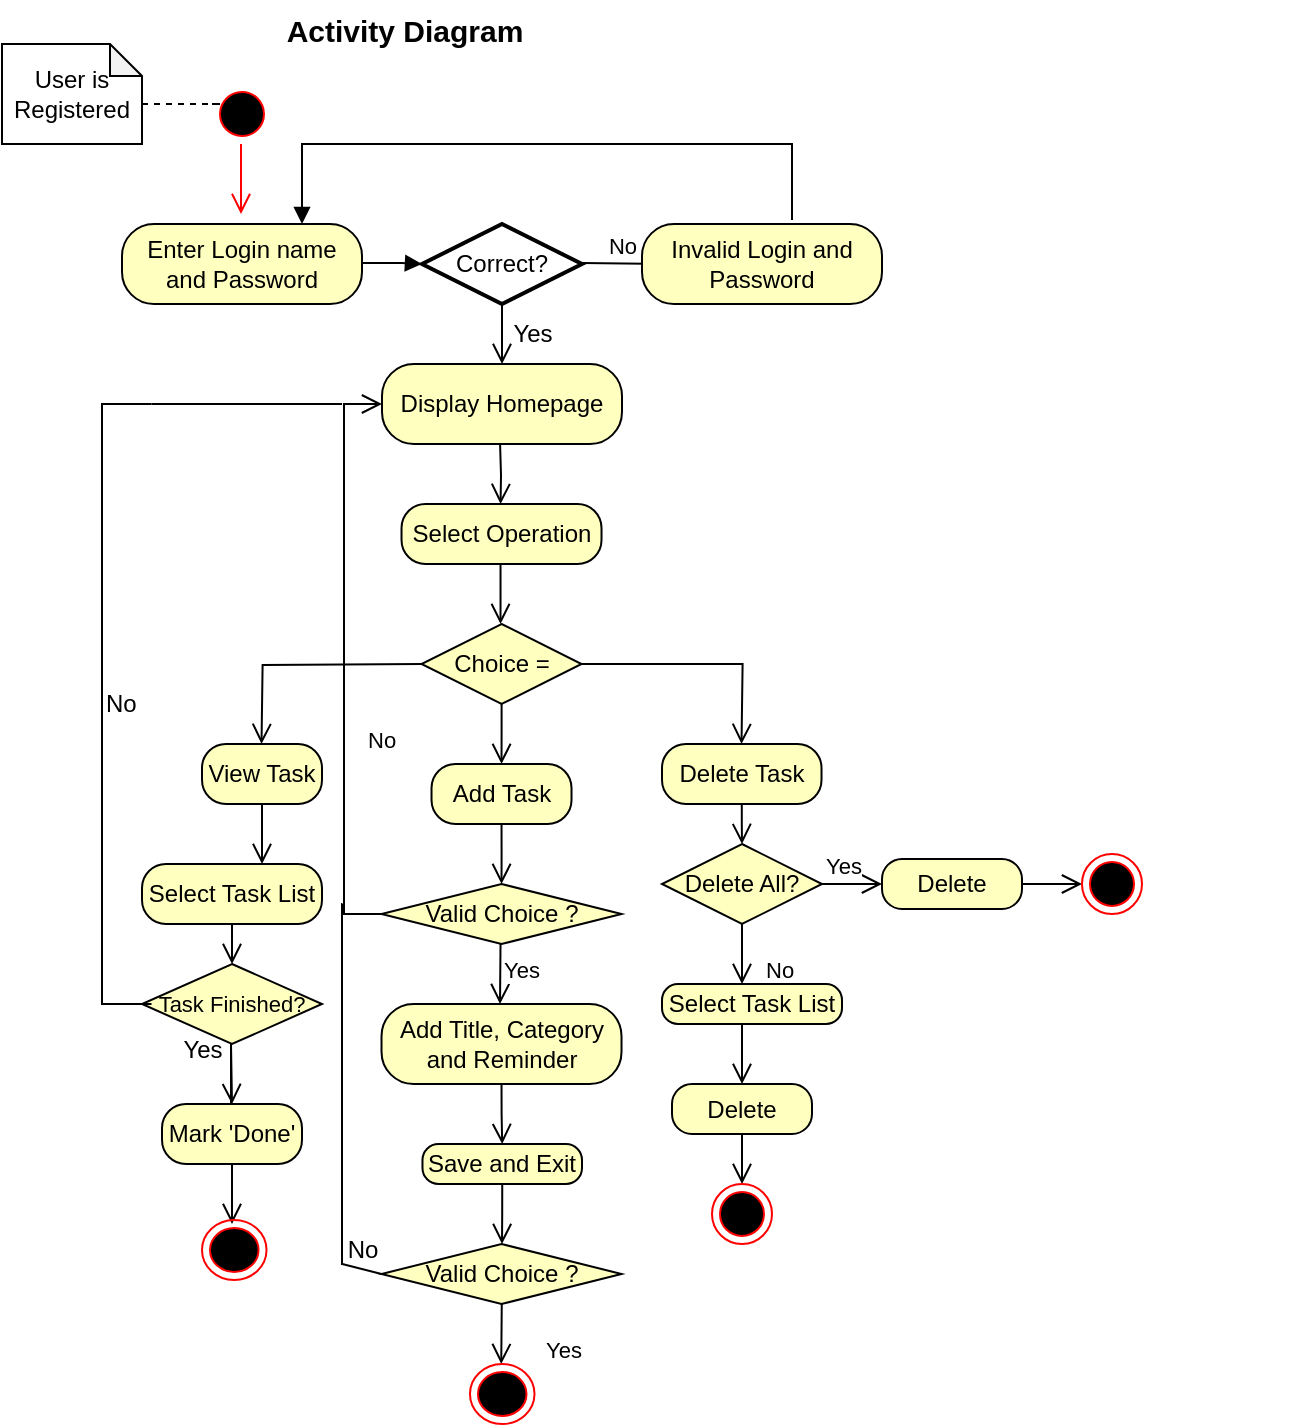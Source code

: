 <mxfile version="24.4.0" type="device">
  <diagram name="Page-1" id="MyRt2kCPiJxnE4H2lcWu">
    <mxGraphModel dx="880" dy="434" grid="1" gridSize="10" guides="1" tooltips="1" connect="1" arrows="1" fold="1" page="1" pageScale="1" pageWidth="850" pageHeight="1100" math="0" shadow="0">
      <root>
        <mxCell id="0" />
        <mxCell id="1" parent="0" />
        <mxCell id="u_Vef5cdJ50csXsu3VkG-1" value="User is Registered" style="shape=note;whiteSpace=wrap;html=1;backgroundOutline=1;darkOpacity=0.05;size=16;" vertex="1" parent="1">
          <mxGeometry x="30" y="40" width="70" height="50" as="geometry" />
        </mxCell>
        <mxCell id="u_Vef5cdJ50csXsu3VkG-7" value="" style="endArrow=none;dashed=1;html=1;rounded=0;" edge="1" parent="1">
          <mxGeometry width="50" height="50" relative="1" as="geometry">
            <mxPoint x="100" y="70" as="sourcePoint" />
            <mxPoint x="130" y="70" as="targetPoint" />
            <Array as="points">
              <mxPoint x="140" y="70" />
            </Array>
          </mxGeometry>
        </mxCell>
        <mxCell id="u_Vef5cdJ50csXsu3VkG-8" value="Enter Login name and Password" style="rounded=1;whiteSpace=wrap;html=1;arcSize=40;fontColor=#000000;fillColor=#ffffc0;strokeColor=#000000;" vertex="1" parent="1">
          <mxGeometry x="90" y="130" width="120" height="40" as="geometry" />
        </mxCell>
        <mxCell id="u_Vef5cdJ50csXsu3VkG-13" value="" style="edgeStyle=orthogonalEdgeStyle;html=1;verticalAlign=bottom;endArrow=open;endSize=8;strokeColor=#ff0000;rounded=0;" edge="1" source="u_Vef5cdJ50csXsu3VkG-12" parent="1">
          <mxGeometry relative="1" as="geometry">
            <mxPoint x="149.5" y="125" as="targetPoint" />
            <mxPoint x="149.5" y="80" as="sourcePoint" />
            <Array as="points" />
          </mxGeometry>
        </mxCell>
        <mxCell id="u_Vef5cdJ50csXsu3VkG-12" value="" style="ellipse;html=1;shape=startState;fillColor=#000000;strokeColor=#ff0000;" vertex="1" parent="1">
          <mxGeometry x="135" y="60" width="30" height="30" as="geometry" />
        </mxCell>
        <mxCell id="u_Vef5cdJ50csXsu3VkG-15" value="" style="html=1;verticalAlign=bottom;endArrow=block;curved=0;rounded=0;" edge="1" parent="1">
          <mxGeometry width="80" relative="1" as="geometry">
            <mxPoint x="210" y="149.5" as="sourcePoint" />
            <mxPoint x="240" y="150" as="targetPoint" />
            <Array as="points">
              <mxPoint x="230" y="149.5" />
            </Array>
          </mxGeometry>
        </mxCell>
        <mxCell id="u_Vef5cdJ50csXsu3VkG-16" value="Correct?" style="strokeWidth=2;html=1;shape=mxgraph.flowchart.decision;whiteSpace=wrap;" vertex="1" parent="1">
          <mxGeometry x="240" y="130" width="80" height="40" as="geometry" />
        </mxCell>
        <mxCell id="u_Vef5cdJ50csXsu3VkG-17" value="No" style="html=1;verticalAlign=bottom;endArrow=block;curved=0;rounded=0;" edge="1" parent="1">
          <mxGeometry width="80" relative="1" as="geometry">
            <mxPoint x="320" y="149.5" as="sourcePoint" />
            <mxPoint x="360" y="150" as="targetPoint" />
          </mxGeometry>
        </mxCell>
        <mxCell id="u_Vef5cdJ50csXsu3VkG-20" value="Invalid Login and Password" style="rounded=1;whiteSpace=wrap;html=1;arcSize=40;fontColor=#000000;fillColor=#ffffc0;strokeColor=#000000;" vertex="1" parent="1">
          <mxGeometry x="350" y="130" width="120" height="40" as="geometry" />
        </mxCell>
        <mxCell id="u_Vef5cdJ50csXsu3VkG-26" value="" style="html=1;verticalAlign=bottom;endArrow=block;curved=0;rounded=0;exitX=0.625;exitY=-0.05;exitDx=0;exitDy=0;exitPerimeter=0;entryX=0.75;entryY=0;entryDx=0;entryDy=0;" edge="1" parent="1" source="u_Vef5cdJ50csXsu3VkG-20" target="u_Vef5cdJ50csXsu3VkG-8">
          <mxGeometry width="80" relative="1" as="geometry">
            <mxPoint x="429.96" y="110" as="sourcePoint" />
            <mxPoint x="210" y="120" as="targetPoint" />
            <Array as="points">
              <mxPoint x="425" y="90" />
              <mxPoint x="210" y="90" />
              <mxPoint x="180" y="90" />
            </Array>
          </mxGeometry>
        </mxCell>
        <mxCell id="u_Vef5cdJ50csXsu3VkG-30" style="edgeStyle=orthogonalEdgeStyle;rounded=0;orthogonalLoop=1;jettySize=auto;html=1;exitX=0.5;exitY=1;exitDx=0;exitDy=0;" edge="1" parent="1">
          <mxGeometry relative="1" as="geometry">
            <mxPoint x="670" y="260" as="sourcePoint" />
            <mxPoint x="670" y="260" as="targetPoint" />
          </mxGeometry>
        </mxCell>
        <mxCell id="u_Vef5cdJ50csXsu3VkG-48" style="edgeStyle=orthogonalEdgeStyle;rounded=0;orthogonalLoop=1;jettySize=auto;html=1;exitX=0.5;exitY=1;exitDx=0;exitDy=0;" edge="1" parent="1" source="u_Vef5cdJ50csXsu3VkG-32">
          <mxGeometry relative="1" as="geometry">
            <mxPoint x="279.76" y="300" as="targetPoint" />
          </mxGeometry>
        </mxCell>
        <mxCell id="u_Vef5cdJ50csXsu3VkG-34" value="Choice =" style="rhombus;whiteSpace=wrap;html=1;fontColor=#000000;fillColor=#ffffc0;strokeColor=#000000;" vertex="1" parent="1">
          <mxGeometry x="239.76" y="330" width="80" height="40" as="geometry" />
        </mxCell>
        <mxCell id="u_Vef5cdJ50csXsu3VkG-35" value="" style="edgeStyle=orthogonalEdgeStyle;html=1;align=left;verticalAlign=bottom;endArrow=open;endSize=8;strokeColor=#000000;rounded=0;" edge="1" source="u_Vef5cdJ50csXsu3VkG-34" parent="1">
          <mxGeometry x="-1" relative="1" as="geometry">
            <mxPoint x="399.76" y="390" as="targetPoint" />
          </mxGeometry>
        </mxCell>
        <mxCell id="u_Vef5cdJ50csXsu3VkG-36" value="" style="edgeStyle=orthogonalEdgeStyle;html=1;align=left;verticalAlign=top;endArrow=open;endSize=8;strokeColor=#000000;rounded=0;" edge="1" source="u_Vef5cdJ50csXsu3VkG-34" parent="1">
          <mxGeometry x="-1" relative="1" as="geometry">
            <mxPoint x="279.76" y="400" as="targetPoint" />
          </mxGeometry>
        </mxCell>
        <mxCell id="u_Vef5cdJ50csXsu3VkG-37" value="" style="edgeStyle=orthogonalEdgeStyle;html=1;align=left;verticalAlign=bottom;endArrow=open;endSize=8;strokeColor=#000000;rounded=0;" edge="1" parent="1">
          <mxGeometry x="-1" relative="1" as="geometry">
            <mxPoint x="159.76" y="390" as="targetPoint" />
            <mxPoint x="239.76" y="350" as="sourcePoint" />
          </mxGeometry>
        </mxCell>
        <mxCell id="u_Vef5cdJ50csXsu3VkG-38" value="Add Task" style="rounded=1;whiteSpace=wrap;html=1;arcSize=40;fontColor=#000000;fillColor=#ffffc0;strokeColor=#000000;" vertex="1" parent="1">
          <mxGeometry x="244.76" y="400" width="70" height="30" as="geometry" />
        </mxCell>
        <mxCell id="u_Vef5cdJ50csXsu3VkG-39" value="" style="edgeStyle=orthogonalEdgeStyle;html=1;verticalAlign=bottom;endArrow=open;endSize=8;strokeColor=#000000;rounded=0;exitX=0.5;exitY=1;exitDx=0;exitDy=0;" edge="1" source="u_Vef5cdJ50csXsu3VkG-38" parent="1">
          <mxGeometry relative="1" as="geometry">
            <mxPoint x="279.76" y="460" as="targetPoint" />
          </mxGeometry>
        </mxCell>
        <mxCell id="u_Vef5cdJ50csXsu3VkG-40" value="Add Title, Category and Reminder" style="rounded=1;whiteSpace=wrap;html=1;arcSize=40;fontColor=#000000;fillColor=#ffffc0;strokeColor=#000000;" vertex="1" parent="1">
          <mxGeometry x="219.76" y="520" width="120" height="40" as="geometry" />
        </mxCell>
        <mxCell id="u_Vef5cdJ50csXsu3VkG-42" value="Display Homepage" style="rounded=1;whiteSpace=wrap;html=1;arcSize=40;fontColor=#000000;fillColor=#ffffc0;strokeColor=#000000;" vertex="1" parent="1">
          <mxGeometry x="220" y="200" width="120" height="40" as="geometry" />
        </mxCell>
        <mxCell id="u_Vef5cdJ50csXsu3VkG-43" value="" style="edgeStyle=orthogonalEdgeStyle;html=1;verticalAlign=bottom;endArrow=open;endSize=8;strokeColor=#000000;rounded=0;" edge="1" parent="1">
          <mxGeometry relative="1" as="geometry">
            <mxPoint x="279.29" y="270" as="targetPoint" />
            <mxPoint x="279.04" y="240" as="sourcePoint" />
          </mxGeometry>
        </mxCell>
        <mxCell id="u_Vef5cdJ50csXsu3VkG-44" value="" style="edgeStyle=orthogonalEdgeStyle;html=1;verticalAlign=bottom;endArrow=open;endSize=8;strokeColor=#000000;rounded=0;exitX=0.5;exitY=1;exitDx=0;exitDy=0;exitPerimeter=0;" edge="1" parent="1" source="u_Vef5cdJ50csXsu3VkG-16">
          <mxGeometry relative="1" as="geometry">
            <mxPoint x="280" y="200" as="targetPoint" />
            <mxPoint x="279.5" y="180" as="sourcePoint" />
          </mxGeometry>
        </mxCell>
        <mxCell id="u_Vef5cdJ50csXsu3VkG-46" value="Yes" style="text;html=1;align=center;verticalAlign=middle;resizable=0;points=[];autosize=1;strokeColor=none;fillColor=none;" vertex="1" parent="1">
          <mxGeometry x="275" y="170" width="40" height="30" as="geometry" />
        </mxCell>
        <mxCell id="u_Vef5cdJ50csXsu3VkG-49" value="" style="edgeStyle=orthogonalEdgeStyle;html=1;verticalAlign=bottom;endArrow=open;endSize=8;strokeColor=#000000;rounded=0;" edge="1" parent="1" source="u_Vef5cdJ50csXsu3VkG-32">
          <mxGeometry relative="1" as="geometry">
            <mxPoint x="279.26" y="330" as="targetPoint" />
            <mxPoint x="279.26" y="300" as="sourcePoint" />
          </mxGeometry>
        </mxCell>
        <mxCell id="u_Vef5cdJ50csXsu3VkG-51" value="Valid Choice ?" style="rhombus;whiteSpace=wrap;html=1;fontColor=#000000;fillColor=#ffffc0;strokeColor=#000000;" vertex="1" parent="1">
          <mxGeometry x="219.76" y="460" width="120" height="30" as="geometry" />
        </mxCell>
        <mxCell id="u_Vef5cdJ50csXsu3VkG-52" value="No" style="edgeStyle=orthogonalEdgeStyle;html=1;align=left;verticalAlign=bottom;endArrow=open;endSize=8;strokeColor=#000000;rounded=0;entryX=0;entryY=0.5;entryDx=0;entryDy=0;" edge="1" source="u_Vef5cdJ50csXsu3VkG-51" parent="1" target="u_Vef5cdJ50csXsu3VkG-42">
          <mxGeometry x="-0.339" y="-10" relative="1" as="geometry">
            <mxPoint x="200" y="220" as="targetPoint" />
            <Array as="points">
              <mxPoint x="201" y="475" />
              <mxPoint x="201" y="220" />
            </Array>
            <mxPoint as="offset" />
          </mxGeometry>
        </mxCell>
        <mxCell id="u_Vef5cdJ50csXsu3VkG-53" value="Yes" style="edgeStyle=orthogonalEdgeStyle;html=1;align=left;verticalAlign=top;endArrow=open;endSize=8;strokeColor=#000000;rounded=0;" edge="1" parent="1">
          <mxGeometry x="-1" relative="1" as="geometry">
            <mxPoint x="279" y="520" as="targetPoint" />
            <mxPoint x="279.26" y="490" as="sourcePoint" />
            <Array as="points">
              <mxPoint x="280.26" y="490" />
            </Array>
          </mxGeometry>
        </mxCell>
        <mxCell id="u_Vef5cdJ50csXsu3VkG-32" value="Select Operation" style="rounded=1;whiteSpace=wrap;html=1;arcSize=40;fontColor=#000000;fillColor=#ffffc0;strokeColor=#000000;" vertex="1" parent="1">
          <mxGeometry x="229.76" y="270" width="100" height="30" as="geometry" />
        </mxCell>
        <mxCell id="u_Vef5cdJ50csXsu3VkG-59" value="" style="edgeStyle=orthogonalEdgeStyle;html=1;verticalAlign=bottom;endArrow=open;endSize=8;strokeColor=#000000;rounded=0;exitX=0.5;exitY=1;exitDx=0;exitDy=0;" edge="1" source="u_Vef5cdJ50csXsu3VkG-58" parent="1">
          <mxGeometry relative="1" as="geometry">
            <mxPoint x="280" y="640" as="targetPoint" />
          </mxGeometry>
        </mxCell>
        <mxCell id="u_Vef5cdJ50csXsu3VkG-60" value="" style="edgeStyle=orthogonalEdgeStyle;html=1;verticalAlign=bottom;endArrow=open;endSize=8;strokeColor=#000000;rounded=0;exitX=0.5;exitY=1;exitDx=0;exitDy=0;" edge="1" parent="1" source="u_Vef5cdJ50csXsu3VkG-40" target="u_Vef5cdJ50csXsu3VkG-58">
          <mxGeometry relative="1" as="geometry">
            <mxPoint x="280" y="590" as="targetPoint" />
            <mxPoint x="280" y="560" as="sourcePoint" />
          </mxGeometry>
        </mxCell>
        <mxCell id="u_Vef5cdJ50csXsu3VkG-58" value="Save and Exit" style="rounded=1;whiteSpace=wrap;html=1;arcSize=40;fontColor=#000000;fillColor=#ffffc0;strokeColor=#000000;" vertex="1" parent="1">
          <mxGeometry x="240.24" y="590" width="79.76" height="20" as="geometry" />
        </mxCell>
        <mxCell id="u_Vef5cdJ50csXsu3VkG-61" value="Valid Choice ?" style="rhombus;whiteSpace=wrap;html=1;fontColor=#000000;fillColor=#ffffc0;strokeColor=#000000;" vertex="1" parent="1">
          <mxGeometry x="219.76" y="640" width="120" height="30" as="geometry" />
        </mxCell>
        <mxCell id="u_Vef5cdJ50csXsu3VkG-64" value="Yes" style="edgeStyle=orthogonalEdgeStyle;html=1;align=left;verticalAlign=top;endArrow=open;endSize=8;strokeColor=#000000;rounded=0;" edge="1" parent="1">
          <mxGeometry x="-0.345" y="20" relative="1" as="geometry">
            <mxPoint x="279.62" y="700" as="targetPoint" />
            <mxPoint x="279.88" y="670" as="sourcePoint" />
            <Array as="points">
              <mxPoint x="280.88" y="670" />
            </Array>
            <mxPoint as="offset" />
          </mxGeometry>
        </mxCell>
        <mxCell id="u_Vef5cdJ50csXsu3VkG-70" value="" style="strokeWidth=1;html=1;shape=mxgraph.flowchart.annotation_1;align=left;pointerEvents=1;" vertex="1" parent="1">
          <mxGeometry x="200" y="470" width="0.24" height="180" as="geometry" />
        </mxCell>
        <mxCell id="u_Vef5cdJ50csXsu3VkG-71" value="" style="endArrow=none;html=1;rounded=0;entryX=0;entryY=0.5;entryDx=0;entryDy=0;exitX=0.5;exitY=1;exitDx=0;exitDy=0;exitPerimeter=0;" edge="1" parent="1" source="u_Vef5cdJ50csXsu3VkG-70" target="u_Vef5cdJ50csXsu3VkG-61">
          <mxGeometry width="50" height="50" relative="1" as="geometry">
            <mxPoint x="200" y="650" as="sourcePoint" />
            <mxPoint x="250" y="600" as="targetPoint" />
          </mxGeometry>
        </mxCell>
        <mxCell id="u_Vef5cdJ50csXsu3VkG-73" value="" style="ellipse;html=1;shape=endState;fillColor=#000000;strokeColor=#ff0000;" vertex="1" parent="1">
          <mxGeometry x="263.99" y="700" width="32.26" height="30" as="geometry" />
        </mxCell>
        <mxCell id="u_Vef5cdJ50csXsu3VkG-74" value="No" style="text;html=1;align=center;verticalAlign=middle;resizable=0;points=[];autosize=1;strokeColor=none;fillColor=none;" vertex="1" parent="1">
          <mxGeometry x="190" y="628" width="40" height="30" as="geometry" />
        </mxCell>
        <mxCell id="u_Vef5cdJ50csXsu3VkG-75" value="Delete Task" style="rounded=1;whiteSpace=wrap;html=1;arcSize=40;fontColor=#000000;fillColor=#ffffc0;strokeColor=#000000;" vertex="1" parent="1">
          <mxGeometry x="360" y="390" width="79.76" height="30" as="geometry" />
        </mxCell>
        <mxCell id="u_Vef5cdJ50csXsu3VkG-76" value="" style="edgeStyle=orthogonalEdgeStyle;html=1;verticalAlign=bottom;endArrow=open;endSize=8;strokeColor=#000000;rounded=0;" edge="1" source="u_Vef5cdJ50csXsu3VkG-75" parent="1">
          <mxGeometry relative="1" as="geometry">
            <mxPoint x="400" y="440" as="targetPoint" />
          </mxGeometry>
        </mxCell>
        <mxCell id="u_Vef5cdJ50csXsu3VkG-77" value="Delete All?" style="rhombus;whiteSpace=wrap;html=1;fontColor=#000000;fillColor=#ffffc0;strokeColor=#000000;" vertex="1" parent="1">
          <mxGeometry x="360" y="440" width="80" height="40" as="geometry" />
        </mxCell>
        <mxCell id="u_Vef5cdJ50csXsu3VkG-78" value="Yes" style="edgeStyle=orthogonalEdgeStyle;html=1;align=left;verticalAlign=bottom;endArrow=open;endSize=8;strokeColor=#000000;rounded=0;" edge="1" source="u_Vef5cdJ50csXsu3VkG-77" parent="1">
          <mxGeometry x="-1" relative="1" as="geometry">
            <mxPoint x="470" y="460" as="targetPoint" />
          </mxGeometry>
        </mxCell>
        <mxCell id="u_Vef5cdJ50csXsu3VkG-79" value="No" style="edgeStyle=orthogonalEdgeStyle;html=1;align=left;verticalAlign=top;endArrow=open;endSize=8;strokeColor=#000000;rounded=0;" edge="1" source="u_Vef5cdJ50csXsu3VkG-77" parent="1">
          <mxGeometry x="-0.344" y="10" relative="1" as="geometry">
            <mxPoint x="400" y="510" as="targetPoint" />
            <mxPoint as="offset" />
          </mxGeometry>
        </mxCell>
        <mxCell id="u_Vef5cdJ50csXsu3VkG-80" value="Delete" style="rounded=1;whiteSpace=wrap;html=1;arcSize=40;fontColor=#000000;fillColor=#ffffc0;strokeColor=#000000;" vertex="1" parent="1">
          <mxGeometry x="470" y="447.5" width="70" height="25" as="geometry" />
        </mxCell>
        <mxCell id="u_Vef5cdJ50csXsu3VkG-81" value="" style="edgeStyle=orthogonalEdgeStyle;html=1;verticalAlign=bottom;endArrow=open;endSize=8;strokeColor=#000000;rounded=0;exitX=1;exitY=0.5;exitDx=0;exitDy=0;" edge="1" source="u_Vef5cdJ50csXsu3VkG-80" parent="1">
          <mxGeometry relative="1" as="geometry">
            <mxPoint x="570" y="460" as="targetPoint" />
          </mxGeometry>
        </mxCell>
        <mxCell id="u_Vef5cdJ50csXsu3VkG-85" value="" style="ellipse;html=1;shape=endState;fillColor=#000000;strokeColor=#ff0000;" vertex="1" parent="1">
          <mxGeometry x="570" y="445" width="30" height="30" as="geometry" />
        </mxCell>
        <mxCell id="u_Vef5cdJ50csXsu3VkG-86" value="Select Task List" style="rounded=1;whiteSpace=wrap;html=1;arcSize=40;fontColor=#000000;fillColor=#ffffc0;strokeColor=#000000;" vertex="1" parent="1">
          <mxGeometry x="360" y="510" width="90" height="20" as="geometry" />
        </mxCell>
        <mxCell id="u_Vef5cdJ50csXsu3VkG-87" value="" style="edgeStyle=orthogonalEdgeStyle;html=1;verticalAlign=bottom;endArrow=open;endSize=8;strokeColor=#000000;rounded=0;" edge="1" parent="1">
          <mxGeometry relative="1" as="geometry">
            <mxPoint x="400" y="560" as="targetPoint" />
            <mxPoint x="400" y="530" as="sourcePoint" />
            <Array as="points">
              <mxPoint x="400" y="560" />
            </Array>
          </mxGeometry>
        </mxCell>
        <mxCell id="u_Vef5cdJ50csXsu3VkG-88" value="Delete" style="rounded=1;whiteSpace=wrap;html=1;arcSize=40;fontColor=#000000;fillColor=#ffffc0;strokeColor=#000000;" vertex="1" parent="1">
          <mxGeometry x="365" y="560" width="70" height="25" as="geometry" />
        </mxCell>
        <mxCell id="u_Vef5cdJ50csXsu3VkG-93" value="" style="edgeStyle=orthogonalEdgeStyle;html=1;verticalAlign=bottom;endArrow=open;endSize=8;strokeColor=#000000;rounded=0;exitX=0.5;exitY=1;exitDx=0;exitDy=0;" edge="1" parent="1" source="u_Vef5cdJ50csXsu3VkG-88">
          <mxGeometry relative="1" as="geometry">
            <mxPoint x="400" y="610" as="targetPoint" />
            <mxPoint x="429.5" y="608" as="sourcePoint" />
          </mxGeometry>
        </mxCell>
        <mxCell id="u_Vef5cdJ50csXsu3VkG-94" value="" style="ellipse;html=1;shape=endState;fillColor=#000000;strokeColor=#ff0000;" vertex="1" parent="1">
          <mxGeometry x="385" y="610" width="30" height="30" as="geometry" />
        </mxCell>
        <mxCell id="u_Vef5cdJ50csXsu3VkG-95" value="View Task" style="rounded=1;whiteSpace=wrap;html=1;arcSize=40;fontColor=#000000;fillColor=#ffffc0;strokeColor=#000000;" vertex="1" parent="1">
          <mxGeometry x="130" y="390" width="60" height="30" as="geometry" />
        </mxCell>
        <mxCell id="u_Vef5cdJ50csXsu3VkG-96" value="" style="edgeStyle=orthogonalEdgeStyle;html=1;verticalAlign=bottom;endArrow=open;endSize=8;strokeColor=#000000;rounded=0;" edge="1" source="u_Vef5cdJ50csXsu3VkG-95" parent="1">
          <mxGeometry relative="1" as="geometry">
            <mxPoint x="160" y="450" as="targetPoint" />
          </mxGeometry>
        </mxCell>
        <mxCell id="u_Vef5cdJ50csXsu3VkG-97" value="Select Task List" style="rounded=1;whiteSpace=wrap;html=1;arcSize=40;fontColor=#000000;fillColor=#ffffc0;strokeColor=#000000;" vertex="1" parent="1">
          <mxGeometry x="100" y="450" width="90" height="30" as="geometry" />
        </mxCell>
        <mxCell id="u_Vef5cdJ50csXsu3VkG-98" value="" style="edgeStyle=orthogonalEdgeStyle;html=1;verticalAlign=bottom;endArrow=open;endSize=8;strokeColor=#000000;rounded=0;" edge="1" source="u_Vef5cdJ50csXsu3VkG-97" parent="1">
          <mxGeometry relative="1" as="geometry">
            <mxPoint x="145" y="500" as="targetPoint" />
          </mxGeometry>
        </mxCell>
        <mxCell id="u_Vef5cdJ50csXsu3VkG-99" value="&lt;font style=&quot;font-size: 11px;&quot;&gt;Task Finished?&lt;/font&gt;" style="rhombus;whiteSpace=wrap;html=1;fontColor=#000000;fillColor=#ffffc0;strokeColor=#000000;" vertex="1" parent="1">
          <mxGeometry x="100" y="500" width="90" height="40" as="geometry" />
        </mxCell>
        <mxCell id="u_Vef5cdJ50csXsu3VkG-106" value="No" style="strokeWidth=1;html=1;shape=mxgraph.flowchart.annotation_1;align=left;pointerEvents=1;" vertex="1" parent="1">
          <mxGeometry x="80" y="220" width="24.76" height="300" as="geometry" />
        </mxCell>
        <mxCell id="u_Vef5cdJ50csXsu3VkG-109" value="" style="endArrow=none;html=1;rounded=0;" edge="1" parent="1">
          <mxGeometry width="50" height="50" relative="1" as="geometry">
            <mxPoint x="104.76" y="220" as="sourcePoint" />
            <mxPoint x="200" y="220" as="targetPoint" />
          </mxGeometry>
        </mxCell>
        <mxCell id="u_Vef5cdJ50csXsu3VkG-112" value="" style="edgeStyle=orthogonalEdgeStyle;html=1;verticalAlign=bottom;endArrow=open;endSize=8;strokeColor=#000000;rounded=0;" edge="1" parent="1">
          <mxGeometry relative="1" as="geometry">
            <mxPoint x="145" y="570" as="targetPoint" />
            <mxPoint x="144.5" y="570" as="sourcePoint" />
            <Array as="points">
              <mxPoint x="145" y="540" />
              <mxPoint x="145" y="540" />
            </Array>
          </mxGeometry>
        </mxCell>
        <mxCell id="u_Vef5cdJ50csXsu3VkG-114" value="Mark &#39;Done&#39;" style="rounded=1;whiteSpace=wrap;html=1;arcSize=40;fontColor=#000000;fillColor=#ffffc0;strokeColor=#000000;" vertex="1" parent="1">
          <mxGeometry x="110" y="570" width="70" height="30" as="geometry" />
        </mxCell>
        <mxCell id="u_Vef5cdJ50csXsu3VkG-115" value="" style="edgeStyle=orthogonalEdgeStyle;html=1;verticalAlign=bottom;endArrow=open;endSize=8;strokeColor=#000000;rounded=0;" edge="1" source="u_Vef5cdJ50csXsu3VkG-114" parent="1">
          <mxGeometry relative="1" as="geometry">
            <mxPoint x="145" y="630" as="targetPoint" />
          </mxGeometry>
        </mxCell>
        <mxCell id="u_Vef5cdJ50csXsu3VkG-116" value="" style="ellipse;html=1;shape=endState;fillColor=#000000;strokeColor=#ff0000;" vertex="1" parent="1">
          <mxGeometry x="130" y="628" width="32.26" height="30" as="geometry" />
        </mxCell>
        <mxCell id="u_Vef5cdJ50csXsu3VkG-117" value="Yes" style="text;html=1;align=center;verticalAlign=middle;resizable=0;points=[];autosize=1;strokeColor=none;fillColor=none;" vertex="1" parent="1">
          <mxGeometry x="110" y="528" width="40" height="30" as="geometry" />
        </mxCell>
        <mxCell id="u_Vef5cdJ50csXsu3VkG-118" value="&lt;font style=&quot;font-size: 15px;&quot;&gt;&lt;b&gt;Activity Diagram&lt;/b&gt;&lt;/font&gt;" style="text;html=1;align=center;verticalAlign=middle;resizable=0;points=[];autosize=1;strokeColor=none;fillColor=none;" vertex="1" parent="1">
          <mxGeometry x="161.25" y="18" width="140" height="30" as="geometry" />
        </mxCell>
      </root>
    </mxGraphModel>
  </diagram>
</mxfile>
